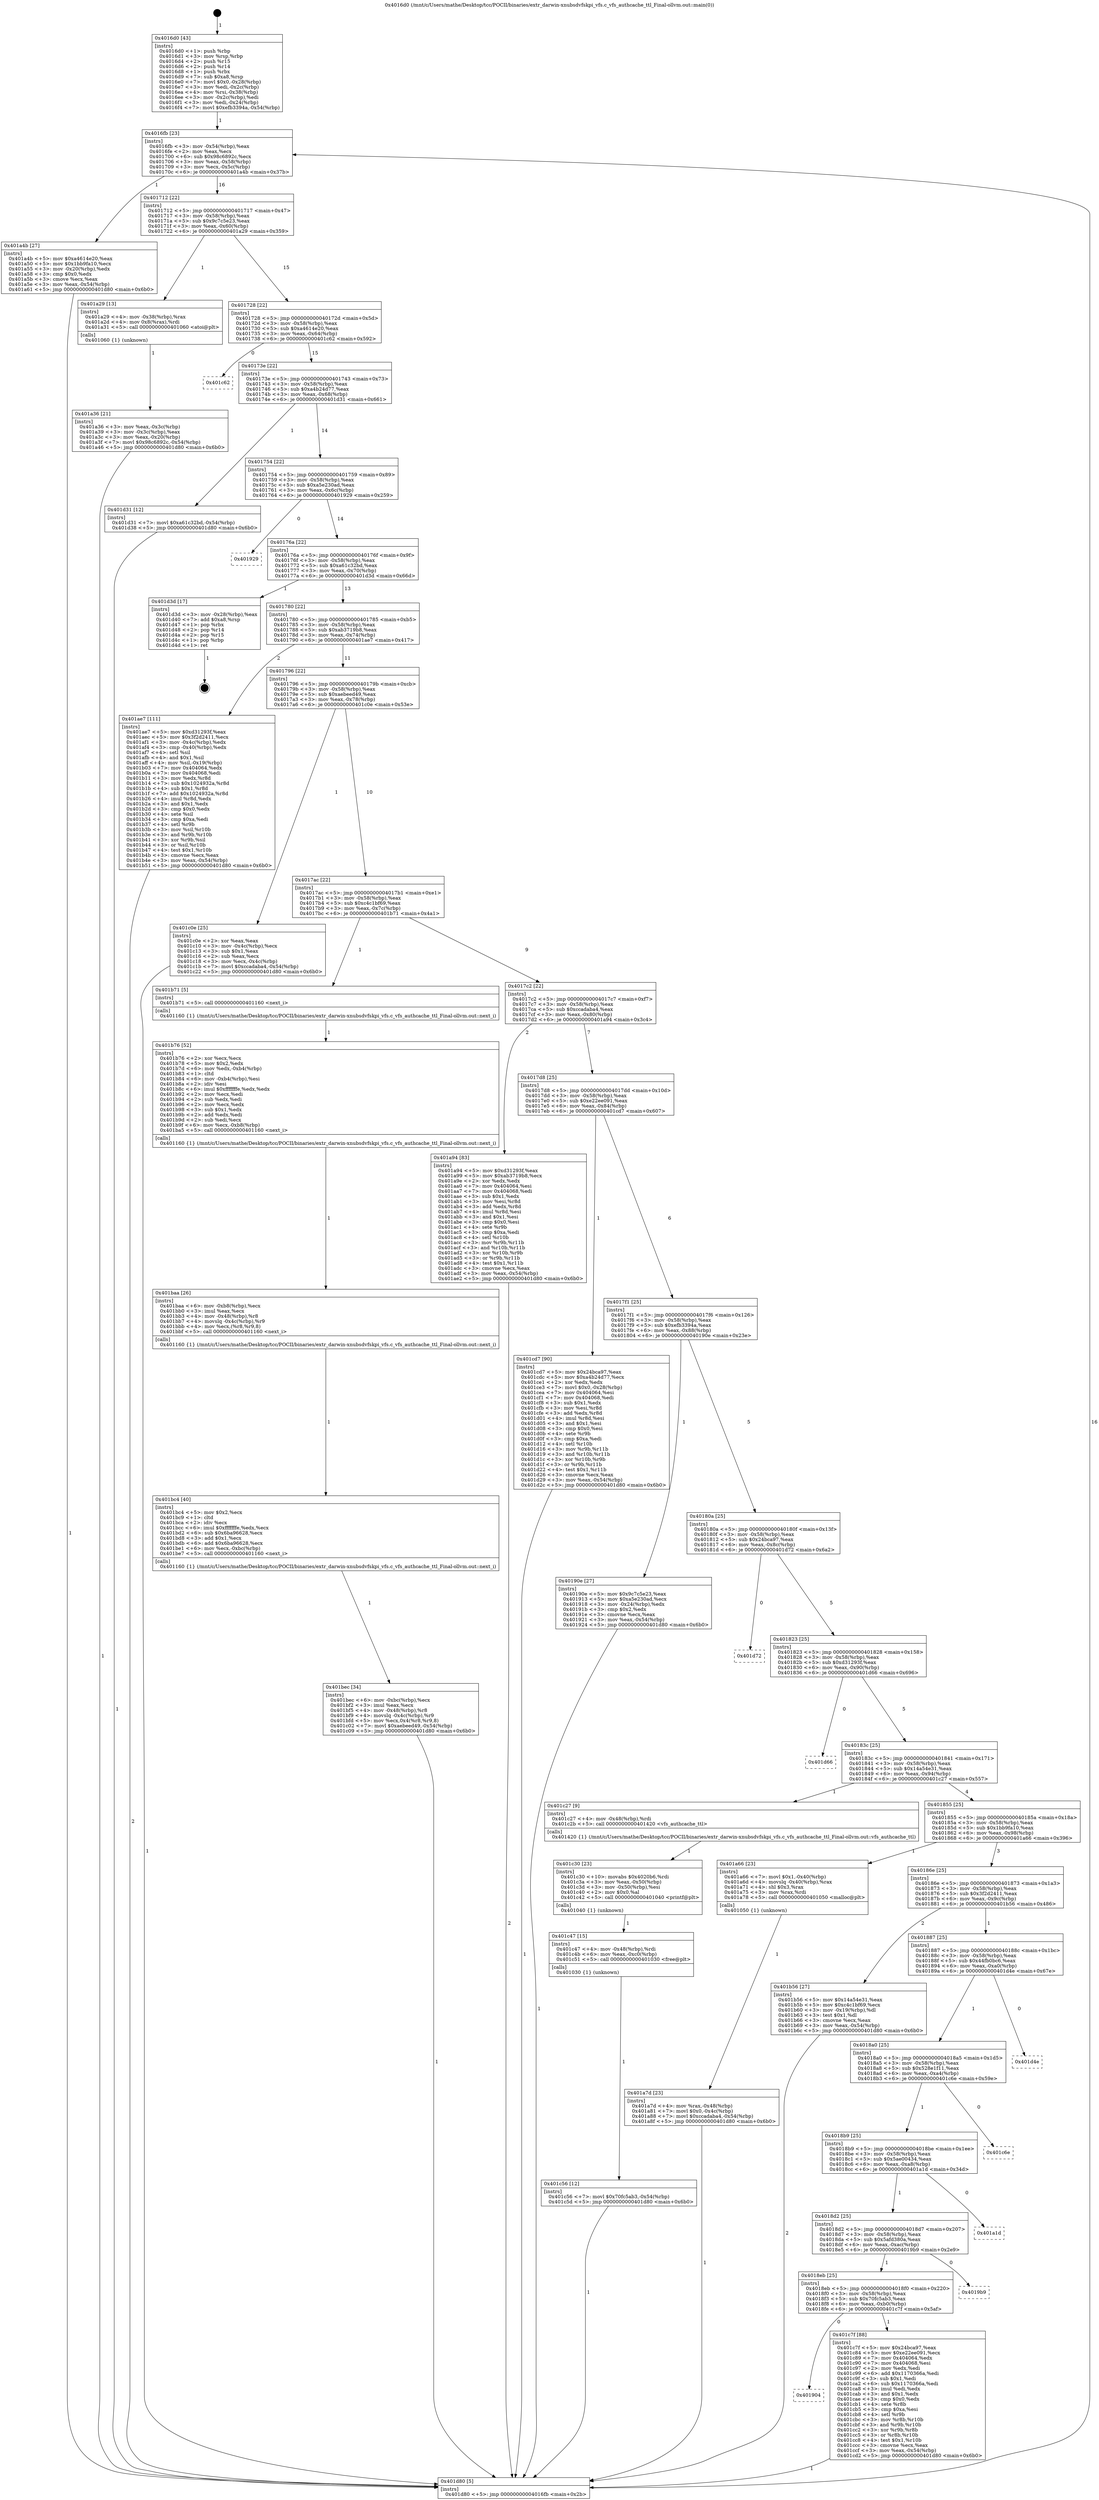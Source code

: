 digraph "0x4016d0" {
  label = "0x4016d0 (/mnt/c/Users/mathe/Desktop/tcc/POCII/binaries/extr_darwin-xnubsdvfskpi_vfs.c_vfs_authcache_ttl_Final-ollvm.out::main(0))"
  labelloc = "t"
  node[shape=record]

  Entry [label="",width=0.3,height=0.3,shape=circle,fillcolor=black,style=filled]
  "0x4016fb" [label="{
     0x4016fb [23]\l
     | [instrs]\l
     &nbsp;&nbsp;0x4016fb \<+3\>: mov -0x54(%rbp),%eax\l
     &nbsp;&nbsp;0x4016fe \<+2\>: mov %eax,%ecx\l
     &nbsp;&nbsp;0x401700 \<+6\>: sub $0x98c6892c,%ecx\l
     &nbsp;&nbsp;0x401706 \<+3\>: mov %eax,-0x58(%rbp)\l
     &nbsp;&nbsp;0x401709 \<+3\>: mov %ecx,-0x5c(%rbp)\l
     &nbsp;&nbsp;0x40170c \<+6\>: je 0000000000401a4b \<main+0x37b\>\l
  }"]
  "0x401a4b" [label="{
     0x401a4b [27]\l
     | [instrs]\l
     &nbsp;&nbsp;0x401a4b \<+5\>: mov $0xa4614e20,%eax\l
     &nbsp;&nbsp;0x401a50 \<+5\>: mov $0x1bb9fa10,%ecx\l
     &nbsp;&nbsp;0x401a55 \<+3\>: mov -0x20(%rbp),%edx\l
     &nbsp;&nbsp;0x401a58 \<+3\>: cmp $0x0,%edx\l
     &nbsp;&nbsp;0x401a5b \<+3\>: cmove %ecx,%eax\l
     &nbsp;&nbsp;0x401a5e \<+3\>: mov %eax,-0x54(%rbp)\l
     &nbsp;&nbsp;0x401a61 \<+5\>: jmp 0000000000401d80 \<main+0x6b0\>\l
  }"]
  "0x401712" [label="{
     0x401712 [22]\l
     | [instrs]\l
     &nbsp;&nbsp;0x401712 \<+5\>: jmp 0000000000401717 \<main+0x47\>\l
     &nbsp;&nbsp;0x401717 \<+3\>: mov -0x58(%rbp),%eax\l
     &nbsp;&nbsp;0x40171a \<+5\>: sub $0x9c7c5e23,%eax\l
     &nbsp;&nbsp;0x40171f \<+3\>: mov %eax,-0x60(%rbp)\l
     &nbsp;&nbsp;0x401722 \<+6\>: je 0000000000401a29 \<main+0x359\>\l
  }"]
  Exit [label="",width=0.3,height=0.3,shape=circle,fillcolor=black,style=filled,peripheries=2]
  "0x401a29" [label="{
     0x401a29 [13]\l
     | [instrs]\l
     &nbsp;&nbsp;0x401a29 \<+4\>: mov -0x38(%rbp),%rax\l
     &nbsp;&nbsp;0x401a2d \<+4\>: mov 0x8(%rax),%rdi\l
     &nbsp;&nbsp;0x401a31 \<+5\>: call 0000000000401060 \<atoi@plt\>\l
     | [calls]\l
     &nbsp;&nbsp;0x401060 \{1\} (unknown)\l
  }"]
  "0x401728" [label="{
     0x401728 [22]\l
     | [instrs]\l
     &nbsp;&nbsp;0x401728 \<+5\>: jmp 000000000040172d \<main+0x5d\>\l
     &nbsp;&nbsp;0x40172d \<+3\>: mov -0x58(%rbp),%eax\l
     &nbsp;&nbsp;0x401730 \<+5\>: sub $0xa4614e20,%eax\l
     &nbsp;&nbsp;0x401735 \<+3\>: mov %eax,-0x64(%rbp)\l
     &nbsp;&nbsp;0x401738 \<+6\>: je 0000000000401c62 \<main+0x592\>\l
  }"]
  "0x401904" [label="{
     0x401904\l
  }", style=dashed]
  "0x401c62" [label="{
     0x401c62\l
  }", style=dashed]
  "0x40173e" [label="{
     0x40173e [22]\l
     | [instrs]\l
     &nbsp;&nbsp;0x40173e \<+5\>: jmp 0000000000401743 \<main+0x73\>\l
     &nbsp;&nbsp;0x401743 \<+3\>: mov -0x58(%rbp),%eax\l
     &nbsp;&nbsp;0x401746 \<+5\>: sub $0xa4b24d77,%eax\l
     &nbsp;&nbsp;0x40174b \<+3\>: mov %eax,-0x68(%rbp)\l
     &nbsp;&nbsp;0x40174e \<+6\>: je 0000000000401d31 \<main+0x661\>\l
  }"]
  "0x401c7f" [label="{
     0x401c7f [88]\l
     | [instrs]\l
     &nbsp;&nbsp;0x401c7f \<+5\>: mov $0x24bca97,%eax\l
     &nbsp;&nbsp;0x401c84 \<+5\>: mov $0xe22ee091,%ecx\l
     &nbsp;&nbsp;0x401c89 \<+7\>: mov 0x404064,%edx\l
     &nbsp;&nbsp;0x401c90 \<+7\>: mov 0x404068,%esi\l
     &nbsp;&nbsp;0x401c97 \<+2\>: mov %edx,%edi\l
     &nbsp;&nbsp;0x401c99 \<+6\>: add $0x1170366a,%edi\l
     &nbsp;&nbsp;0x401c9f \<+3\>: sub $0x1,%edi\l
     &nbsp;&nbsp;0x401ca2 \<+6\>: sub $0x1170366a,%edi\l
     &nbsp;&nbsp;0x401ca8 \<+3\>: imul %edi,%edx\l
     &nbsp;&nbsp;0x401cab \<+3\>: and $0x1,%edx\l
     &nbsp;&nbsp;0x401cae \<+3\>: cmp $0x0,%edx\l
     &nbsp;&nbsp;0x401cb1 \<+4\>: sete %r8b\l
     &nbsp;&nbsp;0x401cb5 \<+3\>: cmp $0xa,%esi\l
     &nbsp;&nbsp;0x401cb8 \<+4\>: setl %r9b\l
     &nbsp;&nbsp;0x401cbc \<+3\>: mov %r8b,%r10b\l
     &nbsp;&nbsp;0x401cbf \<+3\>: and %r9b,%r10b\l
     &nbsp;&nbsp;0x401cc2 \<+3\>: xor %r9b,%r8b\l
     &nbsp;&nbsp;0x401cc5 \<+3\>: or %r8b,%r10b\l
     &nbsp;&nbsp;0x401cc8 \<+4\>: test $0x1,%r10b\l
     &nbsp;&nbsp;0x401ccc \<+3\>: cmovne %ecx,%eax\l
     &nbsp;&nbsp;0x401ccf \<+3\>: mov %eax,-0x54(%rbp)\l
     &nbsp;&nbsp;0x401cd2 \<+5\>: jmp 0000000000401d80 \<main+0x6b0\>\l
  }"]
  "0x401d31" [label="{
     0x401d31 [12]\l
     | [instrs]\l
     &nbsp;&nbsp;0x401d31 \<+7\>: movl $0xa61c32bd,-0x54(%rbp)\l
     &nbsp;&nbsp;0x401d38 \<+5\>: jmp 0000000000401d80 \<main+0x6b0\>\l
  }"]
  "0x401754" [label="{
     0x401754 [22]\l
     | [instrs]\l
     &nbsp;&nbsp;0x401754 \<+5\>: jmp 0000000000401759 \<main+0x89\>\l
     &nbsp;&nbsp;0x401759 \<+3\>: mov -0x58(%rbp),%eax\l
     &nbsp;&nbsp;0x40175c \<+5\>: sub $0xa5e230ad,%eax\l
     &nbsp;&nbsp;0x401761 \<+3\>: mov %eax,-0x6c(%rbp)\l
     &nbsp;&nbsp;0x401764 \<+6\>: je 0000000000401929 \<main+0x259\>\l
  }"]
  "0x4018eb" [label="{
     0x4018eb [25]\l
     | [instrs]\l
     &nbsp;&nbsp;0x4018eb \<+5\>: jmp 00000000004018f0 \<main+0x220\>\l
     &nbsp;&nbsp;0x4018f0 \<+3\>: mov -0x58(%rbp),%eax\l
     &nbsp;&nbsp;0x4018f3 \<+5\>: sub $0x70fc5ab3,%eax\l
     &nbsp;&nbsp;0x4018f8 \<+6\>: mov %eax,-0xb0(%rbp)\l
     &nbsp;&nbsp;0x4018fe \<+6\>: je 0000000000401c7f \<main+0x5af\>\l
  }"]
  "0x401929" [label="{
     0x401929\l
  }", style=dashed]
  "0x40176a" [label="{
     0x40176a [22]\l
     | [instrs]\l
     &nbsp;&nbsp;0x40176a \<+5\>: jmp 000000000040176f \<main+0x9f\>\l
     &nbsp;&nbsp;0x40176f \<+3\>: mov -0x58(%rbp),%eax\l
     &nbsp;&nbsp;0x401772 \<+5\>: sub $0xa61c32bd,%eax\l
     &nbsp;&nbsp;0x401777 \<+3\>: mov %eax,-0x70(%rbp)\l
     &nbsp;&nbsp;0x40177a \<+6\>: je 0000000000401d3d \<main+0x66d\>\l
  }"]
  "0x4019b9" [label="{
     0x4019b9\l
  }", style=dashed]
  "0x401d3d" [label="{
     0x401d3d [17]\l
     | [instrs]\l
     &nbsp;&nbsp;0x401d3d \<+3\>: mov -0x28(%rbp),%eax\l
     &nbsp;&nbsp;0x401d40 \<+7\>: add $0xa8,%rsp\l
     &nbsp;&nbsp;0x401d47 \<+1\>: pop %rbx\l
     &nbsp;&nbsp;0x401d48 \<+2\>: pop %r14\l
     &nbsp;&nbsp;0x401d4a \<+2\>: pop %r15\l
     &nbsp;&nbsp;0x401d4c \<+1\>: pop %rbp\l
     &nbsp;&nbsp;0x401d4d \<+1\>: ret\l
  }"]
  "0x401780" [label="{
     0x401780 [22]\l
     | [instrs]\l
     &nbsp;&nbsp;0x401780 \<+5\>: jmp 0000000000401785 \<main+0xb5\>\l
     &nbsp;&nbsp;0x401785 \<+3\>: mov -0x58(%rbp),%eax\l
     &nbsp;&nbsp;0x401788 \<+5\>: sub $0xab3719b8,%eax\l
     &nbsp;&nbsp;0x40178d \<+3\>: mov %eax,-0x74(%rbp)\l
     &nbsp;&nbsp;0x401790 \<+6\>: je 0000000000401ae7 \<main+0x417\>\l
  }"]
  "0x4018d2" [label="{
     0x4018d2 [25]\l
     | [instrs]\l
     &nbsp;&nbsp;0x4018d2 \<+5\>: jmp 00000000004018d7 \<main+0x207\>\l
     &nbsp;&nbsp;0x4018d7 \<+3\>: mov -0x58(%rbp),%eax\l
     &nbsp;&nbsp;0x4018da \<+5\>: sub $0x5afd380a,%eax\l
     &nbsp;&nbsp;0x4018df \<+6\>: mov %eax,-0xac(%rbp)\l
     &nbsp;&nbsp;0x4018e5 \<+6\>: je 00000000004019b9 \<main+0x2e9\>\l
  }"]
  "0x401ae7" [label="{
     0x401ae7 [111]\l
     | [instrs]\l
     &nbsp;&nbsp;0x401ae7 \<+5\>: mov $0xd31293f,%eax\l
     &nbsp;&nbsp;0x401aec \<+5\>: mov $0x3f2d2411,%ecx\l
     &nbsp;&nbsp;0x401af1 \<+3\>: mov -0x4c(%rbp),%edx\l
     &nbsp;&nbsp;0x401af4 \<+3\>: cmp -0x40(%rbp),%edx\l
     &nbsp;&nbsp;0x401af7 \<+4\>: setl %sil\l
     &nbsp;&nbsp;0x401afb \<+4\>: and $0x1,%sil\l
     &nbsp;&nbsp;0x401aff \<+4\>: mov %sil,-0x19(%rbp)\l
     &nbsp;&nbsp;0x401b03 \<+7\>: mov 0x404064,%edx\l
     &nbsp;&nbsp;0x401b0a \<+7\>: mov 0x404068,%edi\l
     &nbsp;&nbsp;0x401b11 \<+3\>: mov %edx,%r8d\l
     &nbsp;&nbsp;0x401b14 \<+7\>: sub $0x1024932a,%r8d\l
     &nbsp;&nbsp;0x401b1b \<+4\>: sub $0x1,%r8d\l
     &nbsp;&nbsp;0x401b1f \<+7\>: add $0x1024932a,%r8d\l
     &nbsp;&nbsp;0x401b26 \<+4\>: imul %r8d,%edx\l
     &nbsp;&nbsp;0x401b2a \<+3\>: and $0x1,%edx\l
     &nbsp;&nbsp;0x401b2d \<+3\>: cmp $0x0,%edx\l
     &nbsp;&nbsp;0x401b30 \<+4\>: sete %sil\l
     &nbsp;&nbsp;0x401b34 \<+3\>: cmp $0xa,%edi\l
     &nbsp;&nbsp;0x401b37 \<+4\>: setl %r9b\l
     &nbsp;&nbsp;0x401b3b \<+3\>: mov %sil,%r10b\l
     &nbsp;&nbsp;0x401b3e \<+3\>: and %r9b,%r10b\l
     &nbsp;&nbsp;0x401b41 \<+3\>: xor %r9b,%sil\l
     &nbsp;&nbsp;0x401b44 \<+3\>: or %sil,%r10b\l
     &nbsp;&nbsp;0x401b47 \<+4\>: test $0x1,%r10b\l
     &nbsp;&nbsp;0x401b4b \<+3\>: cmovne %ecx,%eax\l
     &nbsp;&nbsp;0x401b4e \<+3\>: mov %eax,-0x54(%rbp)\l
     &nbsp;&nbsp;0x401b51 \<+5\>: jmp 0000000000401d80 \<main+0x6b0\>\l
  }"]
  "0x401796" [label="{
     0x401796 [22]\l
     | [instrs]\l
     &nbsp;&nbsp;0x401796 \<+5\>: jmp 000000000040179b \<main+0xcb\>\l
     &nbsp;&nbsp;0x40179b \<+3\>: mov -0x58(%rbp),%eax\l
     &nbsp;&nbsp;0x40179e \<+5\>: sub $0xaebeed49,%eax\l
     &nbsp;&nbsp;0x4017a3 \<+3\>: mov %eax,-0x78(%rbp)\l
     &nbsp;&nbsp;0x4017a6 \<+6\>: je 0000000000401c0e \<main+0x53e\>\l
  }"]
  "0x401a1d" [label="{
     0x401a1d\l
  }", style=dashed]
  "0x401c0e" [label="{
     0x401c0e [25]\l
     | [instrs]\l
     &nbsp;&nbsp;0x401c0e \<+2\>: xor %eax,%eax\l
     &nbsp;&nbsp;0x401c10 \<+3\>: mov -0x4c(%rbp),%ecx\l
     &nbsp;&nbsp;0x401c13 \<+3\>: sub $0x1,%eax\l
     &nbsp;&nbsp;0x401c16 \<+2\>: sub %eax,%ecx\l
     &nbsp;&nbsp;0x401c18 \<+3\>: mov %ecx,-0x4c(%rbp)\l
     &nbsp;&nbsp;0x401c1b \<+7\>: movl $0xccadaba4,-0x54(%rbp)\l
     &nbsp;&nbsp;0x401c22 \<+5\>: jmp 0000000000401d80 \<main+0x6b0\>\l
  }"]
  "0x4017ac" [label="{
     0x4017ac [22]\l
     | [instrs]\l
     &nbsp;&nbsp;0x4017ac \<+5\>: jmp 00000000004017b1 \<main+0xe1\>\l
     &nbsp;&nbsp;0x4017b1 \<+3\>: mov -0x58(%rbp),%eax\l
     &nbsp;&nbsp;0x4017b4 \<+5\>: sub $0xc4c1bf69,%eax\l
     &nbsp;&nbsp;0x4017b9 \<+3\>: mov %eax,-0x7c(%rbp)\l
     &nbsp;&nbsp;0x4017bc \<+6\>: je 0000000000401b71 \<main+0x4a1\>\l
  }"]
  "0x4018b9" [label="{
     0x4018b9 [25]\l
     | [instrs]\l
     &nbsp;&nbsp;0x4018b9 \<+5\>: jmp 00000000004018be \<main+0x1ee\>\l
     &nbsp;&nbsp;0x4018be \<+3\>: mov -0x58(%rbp),%eax\l
     &nbsp;&nbsp;0x4018c1 \<+5\>: sub $0x5ae00434,%eax\l
     &nbsp;&nbsp;0x4018c6 \<+6\>: mov %eax,-0xa8(%rbp)\l
     &nbsp;&nbsp;0x4018cc \<+6\>: je 0000000000401a1d \<main+0x34d\>\l
  }"]
  "0x401b71" [label="{
     0x401b71 [5]\l
     | [instrs]\l
     &nbsp;&nbsp;0x401b71 \<+5\>: call 0000000000401160 \<next_i\>\l
     | [calls]\l
     &nbsp;&nbsp;0x401160 \{1\} (/mnt/c/Users/mathe/Desktop/tcc/POCII/binaries/extr_darwin-xnubsdvfskpi_vfs.c_vfs_authcache_ttl_Final-ollvm.out::next_i)\l
  }"]
  "0x4017c2" [label="{
     0x4017c2 [22]\l
     | [instrs]\l
     &nbsp;&nbsp;0x4017c2 \<+5\>: jmp 00000000004017c7 \<main+0xf7\>\l
     &nbsp;&nbsp;0x4017c7 \<+3\>: mov -0x58(%rbp),%eax\l
     &nbsp;&nbsp;0x4017ca \<+5\>: sub $0xccadaba4,%eax\l
     &nbsp;&nbsp;0x4017cf \<+3\>: mov %eax,-0x80(%rbp)\l
     &nbsp;&nbsp;0x4017d2 \<+6\>: je 0000000000401a94 \<main+0x3c4\>\l
  }"]
  "0x401c6e" [label="{
     0x401c6e\l
  }", style=dashed]
  "0x401a94" [label="{
     0x401a94 [83]\l
     | [instrs]\l
     &nbsp;&nbsp;0x401a94 \<+5\>: mov $0xd31293f,%eax\l
     &nbsp;&nbsp;0x401a99 \<+5\>: mov $0xab3719b8,%ecx\l
     &nbsp;&nbsp;0x401a9e \<+2\>: xor %edx,%edx\l
     &nbsp;&nbsp;0x401aa0 \<+7\>: mov 0x404064,%esi\l
     &nbsp;&nbsp;0x401aa7 \<+7\>: mov 0x404068,%edi\l
     &nbsp;&nbsp;0x401aae \<+3\>: sub $0x1,%edx\l
     &nbsp;&nbsp;0x401ab1 \<+3\>: mov %esi,%r8d\l
     &nbsp;&nbsp;0x401ab4 \<+3\>: add %edx,%r8d\l
     &nbsp;&nbsp;0x401ab7 \<+4\>: imul %r8d,%esi\l
     &nbsp;&nbsp;0x401abb \<+3\>: and $0x1,%esi\l
     &nbsp;&nbsp;0x401abe \<+3\>: cmp $0x0,%esi\l
     &nbsp;&nbsp;0x401ac1 \<+4\>: sete %r9b\l
     &nbsp;&nbsp;0x401ac5 \<+3\>: cmp $0xa,%edi\l
     &nbsp;&nbsp;0x401ac8 \<+4\>: setl %r10b\l
     &nbsp;&nbsp;0x401acc \<+3\>: mov %r9b,%r11b\l
     &nbsp;&nbsp;0x401acf \<+3\>: and %r10b,%r11b\l
     &nbsp;&nbsp;0x401ad2 \<+3\>: xor %r10b,%r9b\l
     &nbsp;&nbsp;0x401ad5 \<+3\>: or %r9b,%r11b\l
     &nbsp;&nbsp;0x401ad8 \<+4\>: test $0x1,%r11b\l
     &nbsp;&nbsp;0x401adc \<+3\>: cmovne %ecx,%eax\l
     &nbsp;&nbsp;0x401adf \<+3\>: mov %eax,-0x54(%rbp)\l
     &nbsp;&nbsp;0x401ae2 \<+5\>: jmp 0000000000401d80 \<main+0x6b0\>\l
  }"]
  "0x4017d8" [label="{
     0x4017d8 [25]\l
     | [instrs]\l
     &nbsp;&nbsp;0x4017d8 \<+5\>: jmp 00000000004017dd \<main+0x10d\>\l
     &nbsp;&nbsp;0x4017dd \<+3\>: mov -0x58(%rbp),%eax\l
     &nbsp;&nbsp;0x4017e0 \<+5\>: sub $0xe22ee091,%eax\l
     &nbsp;&nbsp;0x4017e5 \<+6\>: mov %eax,-0x84(%rbp)\l
     &nbsp;&nbsp;0x4017eb \<+6\>: je 0000000000401cd7 \<main+0x607\>\l
  }"]
  "0x4018a0" [label="{
     0x4018a0 [25]\l
     | [instrs]\l
     &nbsp;&nbsp;0x4018a0 \<+5\>: jmp 00000000004018a5 \<main+0x1d5\>\l
     &nbsp;&nbsp;0x4018a5 \<+3\>: mov -0x58(%rbp),%eax\l
     &nbsp;&nbsp;0x4018a8 \<+5\>: sub $0x528e1f11,%eax\l
     &nbsp;&nbsp;0x4018ad \<+6\>: mov %eax,-0xa4(%rbp)\l
     &nbsp;&nbsp;0x4018b3 \<+6\>: je 0000000000401c6e \<main+0x59e\>\l
  }"]
  "0x401cd7" [label="{
     0x401cd7 [90]\l
     | [instrs]\l
     &nbsp;&nbsp;0x401cd7 \<+5\>: mov $0x24bca97,%eax\l
     &nbsp;&nbsp;0x401cdc \<+5\>: mov $0xa4b24d77,%ecx\l
     &nbsp;&nbsp;0x401ce1 \<+2\>: xor %edx,%edx\l
     &nbsp;&nbsp;0x401ce3 \<+7\>: movl $0x0,-0x28(%rbp)\l
     &nbsp;&nbsp;0x401cea \<+7\>: mov 0x404064,%esi\l
     &nbsp;&nbsp;0x401cf1 \<+7\>: mov 0x404068,%edi\l
     &nbsp;&nbsp;0x401cf8 \<+3\>: sub $0x1,%edx\l
     &nbsp;&nbsp;0x401cfb \<+3\>: mov %esi,%r8d\l
     &nbsp;&nbsp;0x401cfe \<+3\>: add %edx,%r8d\l
     &nbsp;&nbsp;0x401d01 \<+4\>: imul %r8d,%esi\l
     &nbsp;&nbsp;0x401d05 \<+3\>: and $0x1,%esi\l
     &nbsp;&nbsp;0x401d08 \<+3\>: cmp $0x0,%esi\l
     &nbsp;&nbsp;0x401d0b \<+4\>: sete %r9b\l
     &nbsp;&nbsp;0x401d0f \<+3\>: cmp $0xa,%edi\l
     &nbsp;&nbsp;0x401d12 \<+4\>: setl %r10b\l
     &nbsp;&nbsp;0x401d16 \<+3\>: mov %r9b,%r11b\l
     &nbsp;&nbsp;0x401d19 \<+3\>: and %r10b,%r11b\l
     &nbsp;&nbsp;0x401d1c \<+3\>: xor %r10b,%r9b\l
     &nbsp;&nbsp;0x401d1f \<+3\>: or %r9b,%r11b\l
     &nbsp;&nbsp;0x401d22 \<+4\>: test $0x1,%r11b\l
     &nbsp;&nbsp;0x401d26 \<+3\>: cmovne %ecx,%eax\l
     &nbsp;&nbsp;0x401d29 \<+3\>: mov %eax,-0x54(%rbp)\l
     &nbsp;&nbsp;0x401d2c \<+5\>: jmp 0000000000401d80 \<main+0x6b0\>\l
  }"]
  "0x4017f1" [label="{
     0x4017f1 [25]\l
     | [instrs]\l
     &nbsp;&nbsp;0x4017f1 \<+5\>: jmp 00000000004017f6 \<main+0x126\>\l
     &nbsp;&nbsp;0x4017f6 \<+3\>: mov -0x58(%rbp),%eax\l
     &nbsp;&nbsp;0x4017f9 \<+5\>: sub $0xefb3394a,%eax\l
     &nbsp;&nbsp;0x4017fe \<+6\>: mov %eax,-0x88(%rbp)\l
     &nbsp;&nbsp;0x401804 \<+6\>: je 000000000040190e \<main+0x23e\>\l
  }"]
  "0x401d4e" [label="{
     0x401d4e\l
  }", style=dashed]
  "0x40190e" [label="{
     0x40190e [27]\l
     | [instrs]\l
     &nbsp;&nbsp;0x40190e \<+5\>: mov $0x9c7c5e23,%eax\l
     &nbsp;&nbsp;0x401913 \<+5\>: mov $0xa5e230ad,%ecx\l
     &nbsp;&nbsp;0x401918 \<+3\>: mov -0x24(%rbp),%edx\l
     &nbsp;&nbsp;0x40191b \<+3\>: cmp $0x2,%edx\l
     &nbsp;&nbsp;0x40191e \<+3\>: cmovne %ecx,%eax\l
     &nbsp;&nbsp;0x401921 \<+3\>: mov %eax,-0x54(%rbp)\l
     &nbsp;&nbsp;0x401924 \<+5\>: jmp 0000000000401d80 \<main+0x6b0\>\l
  }"]
  "0x40180a" [label="{
     0x40180a [25]\l
     | [instrs]\l
     &nbsp;&nbsp;0x40180a \<+5\>: jmp 000000000040180f \<main+0x13f\>\l
     &nbsp;&nbsp;0x40180f \<+3\>: mov -0x58(%rbp),%eax\l
     &nbsp;&nbsp;0x401812 \<+5\>: sub $0x24bca97,%eax\l
     &nbsp;&nbsp;0x401817 \<+6\>: mov %eax,-0x8c(%rbp)\l
     &nbsp;&nbsp;0x40181d \<+6\>: je 0000000000401d72 \<main+0x6a2\>\l
  }"]
  "0x401d80" [label="{
     0x401d80 [5]\l
     | [instrs]\l
     &nbsp;&nbsp;0x401d80 \<+5\>: jmp 00000000004016fb \<main+0x2b\>\l
  }"]
  "0x4016d0" [label="{
     0x4016d0 [43]\l
     | [instrs]\l
     &nbsp;&nbsp;0x4016d0 \<+1\>: push %rbp\l
     &nbsp;&nbsp;0x4016d1 \<+3\>: mov %rsp,%rbp\l
     &nbsp;&nbsp;0x4016d4 \<+2\>: push %r15\l
     &nbsp;&nbsp;0x4016d6 \<+2\>: push %r14\l
     &nbsp;&nbsp;0x4016d8 \<+1\>: push %rbx\l
     &nbsp;&nbsp;0x4016d9 \<+7\>: sub $0xa8,%rsp\l
     &nbsp;&nbsp;0x4016e0 \<+7\>: movl $0x0,-0x28(%rbp)\l
     &nbsp;&nbsp;0x4016e7 \<+3\>: mov %edi,-0x2c(%rbp)\l
     &nbsp;&nbsp;0x4016ea \<+4\>: mov %rsi,-0x38(%rbp)\l
     &nbsp;&nbsp;0x4016ee \<+3\>: mov -0x2c(%rbp),%edi\l
     &nbsp;&nbsp;0x4016f1 \<+3\>: mov %edi,-0x24(%rbp)\l
     &nbsp;&nbsp;0x4016f4 \<+7\>: movl $0xefb3394a,-0x54(%rbp)\l
  }"]
  "0x401a36" [label="{
     0x401a36 [21]\l
     | [instrs]\l
     &nbsp;&nbsp;0x401a36 \<+3\>: mov %eax,-0x3c(%rbp)\l
     &nbsp;&nbsp;0x401a39 \<+3\>: mov -0x3c(%rbp),%eax\l
     &nbsp;&nbsp;0x401a3c \<+3\>: mov %eax,-0x20(%rbp)\l
     &nbsp;&nbsp;0x401a3f \<+7\>: movl $0x98c6892c,-0x54(%rbp)\l
     &nbsp;&nbsp;0x401a46 \<+5\>: jmp 0000000000401d80 \<main+0x6b0\>\l
  }"]
  "0x401c56" [label="{
     0x401c56 [12]\l
     | [instrs]\l
     &nbsp;&nbsp;0x401c56 \<+7\>: movl $0x70fc5ab3,-0x54(%rbp)\l
     &nbsp;&nbsp;0x401c5d \<+5\>: jmp 0000000000401d80 \<main+0x6b0\>\l
  }"]
  "0x401d72" [label="{
     0x401d72\l
  }", style=dashed]
  "0x401823" [label="{
     0x401823 [25]\l
     | [instrs]\l
     &nbsp;&nbsp;0x401823 \<+5\>: jmp 0000000000401828 \<main+0x158\>\l
     &nbsp;&nbsp;0x401828 \<+3\>: mov -0x58(%rbp),%eax\l
     &nbsp;&nbsp;0x40182b \<+5\>: sub $0xd31293f,%eax\l
     &nbsp;&nbsp;0x401830 \<+6\>: mov %eax,-0x90(%rbp)\l
     &nbsp;&nbsp;0x401836 \<+6\>: je 0000000000401d66 \<main+0x696\>\l
  }"]
  "0x401c47" [label="{
     0x401c47 [15]\l
     | [instrs]\l
     &nbsp;&nbsp;0x401c47 \<+4\>: mov -0x48(%rbp),%rdi\l
     &nbsp;&nbsp;0x401c4b \<+6\>: mov %eax,-0xc0(%rbp)\l
     &nbsp;&nbsp;0x401c51 \<+5\>: call 0000000000401030 \<free@plt\>\l
     | [calls]\l
     &nbsp;&nbsp;0x401030 \{1\} (unknown)\l
  }"]
  "0x401d66" [label="{
     0x401d66\l
  }", style=dashed]
  "0x40183c" [label="{
     0x40183c [25]\l
     | [instrs]\l
     &nbsp;&nbsp;0x40183c \<+5\>: jmp 0000000000401841 \<main+0x171\>\l
     &nbsp;&nbsp;0x401841 \<+3\>: mov -0x58(%rbp),%eax\l
     &nbsp;&nbsp;0x401844 \<+5\>: sub $0x14a54e31,%eax\l
     &nbsp;&nbsp;0x401849 \<+6\>: mov %eax,-0x94(%rbp)\l
     &nbsp;&nbsp;0x40184f \<+6\>: je 0000000000401c27 \<main+0x557\>\l
  }"]
  "0x401c30" [label="{
     0x401c30 [23]\l
     | [instrs]\l
     &nbsp;&nbsp;0x401c30 \<+10\>: movabs $0x4020b6,%rdi\l
     &nbsp;&nbsp;0x401c3a \<+3\>: mov %eax,-0x50(%rbp)\l
     &nbsp;&nbsp;0x401c3d \<+3\>: mov -0x50(%rbp),%esi\l
     &nbsp;&nbsp;0x401c40 \<+2\>: mov $0x0,%al\l
     &nbsp;&nbsp;0x401c42 \<+5\>: call 0000000000401040 \<printf@plt\>\l
     | [calls]\l
     &nbsp;&nbsp;0x401040 \{1\} (unknown)\l
  }"]
  "0x401c27" [label="{
     0x401c27 [9]\l
     | [instrs]\l
     &nbsp;&nbsp;0x401c27 \<+4\>: mov -0x48(%rbp),%rdi\l
     &nbsp;&nbsp;0x401c2b \<+5\>: call 0000000000401420 \<vfs_authcache_ttl\>\l
     | [calls]\l
     &nbsp;&nbsp;0x401420 \{1\} (/mnt/c/Users/mathe/Desktop/tcc/POCII/binaries/extr_darwin-xnubsdvfskpi_vfs.c_vfs_authcache_ttl_Final-ollvm.out::vfs_authcache_ttl)\l
  }"]
  "0x401855" [label="{
     0x401855 [25]\l
     | [instrs]\l
     &nbsp;&nbsp;0x401855 \<+5\>: jmp 000000000040185a \<main+0x18a\>\l
     &nbsp;&nbsp;0x40185a \<+3\>: mov -0x58(%rbp),%eax\l
     &nbsp;&nbsp;0x40185d \<+5\>: sub $0x1bb9fa10,%eax\l
     &nbsp;&nbsp;0x401862 \<+6\>: mov %eax,-0x98(%rbp)\l
     &nbsp;&nbsp;0x401868 \<+6\>: je 0000000000401a66 \<main+0x396\>\l
  }"]
  "0x401bec" [label="{
     0x401bec [34]\l
     | [instrs]\l
     &nbsp;&nbsp;0x401bec \<+6\>: mov -0xbc(%rbp),%ecx\l
     &nbsp;&nbsp;0x401bf2 \<+3\>: imul %eax,%ecx\l
     &nbsp;&nbsp;0x401bf5 \<+4\>: mov -0x48(%rbp),%r8\l
     &nbsp;&nbsp;0x401bf9 \<+4\>: movslq -0x4c(%rbp),%r9\l
     &nbsp;&nbsp;0x401bfd \<+5\>: mov %ecx,0x4(%r8,%r9,8)\l
     &nbsp;&nbsp;0x401c02 \<+7\>: movl $0xaebeed49,-0x54(%rbp)\l
     &nbsp;&nbsp;0x401c09 \<+5\>: jmp 0000000000401d80 \<main+0x6b0\>\l
  }"]
  "0x401a66" [label="{
     0x401a66 [23]\l
     | [instrs]\l
     &nbsp;&nbsp;0x401a66 \<+7\>: movl $0x1,-0x40(%rbp)\l
     &nbsp;&nbsp;0x401a6d \<+4\>: movslq -0x40(%rbp),%rax\l
     &nbsp;&nbsp;0x401a71 \<+4\>: shl $0x3,%rax\l
     &nbsp;&nbsp;0x401a75 \<+3\>: mov %rax,%rdi\l
     &nbsp;&nbsp;0x401a78 \<+5\>: call 0000000000401050 \<malloc@plt\>\l
     | [calls]\l
     &nbsp;&nbsp;0x401050 \{1\} (unknown)\l
  }"]
  "0x40186e" [label="{
     0x40186e [25]\l
     | [instrs]\l
     &nbsp;&nbsp;0x40186e \<+5\>: jmp 0000000000401873 \<main+0x1a3\>\l
     &nbsp;&nbsp;0x401873 \<+3\>: mov -0x58(%rbp),%eax\l
     &nbsp;&nbsp;0x401876 \<+5\>: sub $0x3f2d2411,%eax\l
     &nbsp;&nbsp;0x40187b \<+6\>: mov %eax,-0x9c(%rbp)\l
     &nbsp;&nbsp;0x401881 \<+6\>: je 0000000000401b56 \<main+0x486\>\l
  }"]
  "0x401a7d" [label="{
     0x401a7d [23]\l
     | [instrs]\l
     &nbsp;&nbsp;0x401a7d \<+4\>: mov %rax,-0x48(%rbp)\l
     &nbsp;&nbsp;0x401a81 \<+7\>: movl $0x0,-0x4c(%rbp)\l
     &nbsp;&nbsp;0x401a88 \<+7\>: movl $0xccadaba4,-0x54(%rbp)\l
     &nbsp;&nbsp;0x401a8f \<+5\>: jmp 0000000000401d80 \<main+0x6b0\>\l
  }"]
  "0x401bc4" [label="{
     0x401bc4 [40]\l
     | [instrs]\l
     &nbsp;&nbsp;0x401bc4 \<+5\>: mov $0x2,%ecx\l
     &nbsp;&nbsp;0x401bc9 \<+1\>: cltd\l
     &nbsp;&nbsp;0x401bca \<+2\>: idiv %ecx\l
     &nbsp;&nbsp;0x401bcc \<+6\>: imul $0xfffffffe,%edx,%ecx\l
     &nbsp;&nbsp;0x401bd2 \<+6\>: sub $0x6ba96628,%ecx\l
     &nbsp;&nbsp;0x401bd8 \<+3\>: add $0x1,%ecx\l
     &nbsp;&nbsp;0x401bdb \<+6\>: add $0x6ba96628,%ecx\l
     &nbsp;&nbsp;0x401be1 \<+6\>: mov %ecx,-0xbc(%rbp)\l
     &nbsp;&nbsp;0x401be7 \<+5\>: call 0000000000401160 \<next_i\>\l
     | [calls]\l
     &nbsp;&nbsp;0x401160 \{1\} (/mnt/c/Users/mathe/Desktop/tcc/POCII/binaries/extr_darwin-xnubsdvfskpi_vfs.c_vfs_authcache_ttl_Final-ollvm.out::next_i)\l
  }"]
  "0x401b56" [label="{
     0x401b56 [27]\l
     | [instrs]\l
     &nbsp;&nbsp;0x401b56 \<+5\>: mov $0x14a54e31,%eax\l
     &nbsp;&nbsp;0x401b5b \<+5\>: mov $0xc4c1bf69,%ecx\l
     &nbsp;&nbsp;0x401b60 \<+3\>: mov -0x19(%rbp),%dl\l
     &nbsp;&nbsp;0x401b63 \<+3\>: test $0x1,%dl\l
     &nbsp;&nbsp;0x401b66 \<+3\>: cmovne %ecx,%eax\l
     &nbsp;&nbsp;0x401b69 \<+3\>: mov %eax,-0x54(%rbp)\l
     &nbsp;&nbsp;0x401b6c \<+5\>: jmp 0000000000401d80 \<main+0x6b0\>\l
  }"]
  "0x401887" [label="{
     0x401887 [25]\l
     | [instrs]\l
     &nbsp;&nbsp;0x401887 \<+5\>: jmp 000000000040188c \<main+0x1bc\>\l
     &nbsp;&nbsp;0x40188c \<+3\>: mov -0x58(%rbp),%eax\l
     &nbsp;&nbsp;0x40188f \<+5\>: sub $0x44fb0bc6,%eax\l
     &nbsp;&nbsp;0x401894 \<+6\>: mov %eax,-0xa0(%rbp)\l
     &nbsp;&nbsp;0x40189a \<+6\>: je 0000000000401d4e \<main+0x67e\>\l
  }"]
  "0x401b76" [label="{
     0x401b76 [52]\l
     | [instrs]\l
     &nbsp;&nbsp;0x401b76 \<+2\>: xor %ecx,%ecx\l
     &nbsp;&nbsp;0x401b78 \<+5\>: mov $0x2,%edx\l
     &nbsp;&nbsp;0x401b7d \<+6\>: mov %edx,-0xb4(%rbp)\l
     &nbsp;&nbsp;0x401b83 \<+1\>: cltd\l
     &nbsp;&nbsp;0x401b84 \<+6\>: mov -0xb4(%rbp),%esi\l
     &nbsp;&nbsp;0x401b8a \<+2\>: idiv %esi\l
     &nbsp;&nbsp;0x401b8c \<+6\>: imul $0xfffffffe,%edx,%edx\l
     &nbsp;&nbsp;0x401b92 \<+2\>: mov %ecx,%edi\l
     &nbsp;&nbsp;0x401b94 \<+2\>: sub %edx,%edi\l
     &nbsp;&nbsp;0x401b96 \<+2\>: mov %ecx,%edx\l
     &nbsp;&nbsp;0x401b98 \<+3\>: sub $0x1,%edx\l
     &nbsp;&nbsp;0x401b9b \<+2\>: add %edx,%edi\l
     &nbsp;&nbsp;0x401b9d \<+2\>: sub %edi,%ecx\l
     &nbsp;&nbsp;0x401b9f \<+6\>: mov %ecx,-0xb8(%rbp)\l
     &nbsp;&nbsp;0x401ba5 \<+5\>: call 0000000000401160 \<next_i\>\l
     | [calls]\l
     &nbsp;&nbsp;0x401160 \{1\} (/mnt/c/Users/mathe/Desktop/tcc/POCII/binaries/extr_darwin-xnubsdvfskpi_vfs.c_vfs_authcache_ttl_Final-ollvm.out::next_i)\l
  }"]
  "0x401baa" [label="{
     0x401baa [26]\l
     | [instrs]\l
     &nbsp;&nbsp;0x401baa \<+6\>: mov -0xb8(%rbp),%ecx\l
     &nbsp;&nbsp;0x401bb0 \<+3\>: imul %eax,%ecx\l
     &nbsp;&nbsp;0x401bb3 \<+4\>: mov -0x48(%rbp),%r8\l
     &nbsp;&nbsp;0x401bb7 \<+4\>: movslq -0x4c(%rbp),%r9\l
     &nbsp;&nbsp;0x401bbb \<+4\>: mov %ecx,(%r8,%r9,8)\l
     &nbsp;&nbsp;0x401bbf \<+5\>: call 0000000000401160 \<next_i\>\l
     | [calls]\l
     &nbsp;&nbsp;0x401160 \{1\} (/mnt/c/Users/mathe/Desktop/tcc/POCII/binaries/extr_darwin-xnubsdvfskpi_vfs.c_vfs_authcache_ttl_Final-ollvm.out::next_i)\l
  }"]
  Entry -> "0x4016d0" [label=" 1"]
  "0x4016fb" -> "0x401a4b" [label=" 1"]
  "0x4016fb" -> "0x401712" [label=" 16"]
  "0x401d3d" -> Exit [label=" 1"]
  "0x401712" -> "0x401a29" [label=" 1"]
  "0x401712" -> "0x401728" [label=" 15"]
  "0x401d31" -> "0x401d80" [label=" 1"]
  "0x401728" -> "0x401c62" [label=" 0"]
  "0x401728" -> "0x40173e" [label=" 15"]
  "0x401cd7" -> "0x401d80" [label=" 1"]
  "0x40173e" -> "0x401d31" [label=" 1"]
  "0x40173e" -> "0x401754" [label=" 14"]
  "0x401c7f" -> "0x401d80" [label=" 1"]
  "0x401754" -> "0x401929" [label=" 0"]
  "0x401754" -> "0x40176a" [label=" 14"]
  "0x4018eb" -> "0x401c7f" [label=" 1"]
  "0x40176a" -> "0x401d3d" [label=" 1"]
  "0x40176a" -> "0x401780" [label=" 13"]
  "0x4018eb" -> "0x401904" [label=" 0"]
  "0x401780" -> "0x401ae7" [label=" 2"]
  "0x401780" -> "0x401796" [label=" 11"]
  "0x4018d2" -> "0x4019b9" [label=" 0"]
  "0x401796" -> "0x401c0e" [label=" 1"]
  "0x401796" -> "0x4017ac" [label=" 10"]
  "0x4018d2" -> "0x4018eb" [label=" 1"]
  "0x4017ac" -> "0x401b71" [label=" 1"]
  "0x4017ac" -> "0x4017c2" [label=" 9"]
  "0x4018b9" -> "0x401a1d" [label=" 0"]
  "0x4017c2" -> "0x401a94" [label=" 2"]
  "0x4017c2" -> "0x4017d8" [label=" 7"]
  "0x4018b9" -> "0x4018d2" [label=" 1"]
  "0x4017d8" -> "0x401cd7" [label=" 1"]
  "0x4017d8" -> "0x4017f1" [label=" 6"]
  "0x4018a0" -> "0x401c6e" [label=" 0"]
  "0x4017f1" -> "0x40190e" [label=" 1"]
  "0x4017f1" -> "0x40180a" [label=" 5"]
  "0x40190e" -> "0x401d80" [label=" 1"]
  "0x4016d0" -> "0x4016fb" [label=" 1"]
  "0x401d80" -> "0x4016fb" [label=" 16"]
  "0x401a29" -> "0x401a36" [label=" 1"]
  "0x401a36" -> "0x401d80" [label=" 1"]
  "0x401a4b" -> "0x401d80" [label=" 1"]
  "0x4018a0" -> "0x4018b9" [label=" 1"]
  "0x40180a" -> "0x401d72" [label=" 0"]
  "0x40180a" -> "0x401823" [label=" 5"]
  "0x401887" -> "0x401d4e" [label=" 0"]
  "0x401823" -> "0x401d66" [label=" 0"]
  "0x401823" -> "0x40183c" [label=" 5"]
  "0x401887" -> "0x4018a0" [label=" 1"]
  "0x40183c" -> "0x401c27" [label=" 1"]
  "0x40183c" -> "0x401855" [label=" 4"]
  "0x401c56" -> "0x401d80" [label=" 1"]
  "0x401855" -> "0x401a66" [label=" 1"]
  "0x401855" -> "0x40186e" [label=" 3"]
  "0x401a66" -> "0x401a7d" [label=" 1"]
  "0x401a7d" -> "0x401d80" [label=" 1"]
  "0x401a94" -> "0x401d80" [label=" 2"]
  "0x401ae7" -> "0x401d80" [label=" 2"]
  "0x401c47" -> "0x401c56" [label=" 1"]
  "0x40186e" -> "0x401b56" [label=" 2"]
  "0x40186e" -> "0x401887" [label=" 1"]
  "0x401b56" -> "0x401d80" [label=" 2"]
  "0x401b71" -> "0x401b76" [label=" 1"]
  "0x401b76" -> "0x401baa" [label=" 1"]
  "0x401baa" -> "0x401bc4" [label=" 1"]
  "0x401bc4" -> "0x401bec" [label=" 1"]
  "0x401bec" -> "0x401d80" [label=" 1"]
  "0x401c0e" -> "0x401d80" [label=" 1"]
  "0x401c27" -> "0x401c30" [label=" 1"]
  "0x401c30" -> "0x401c47" [label=" 1"]
}

